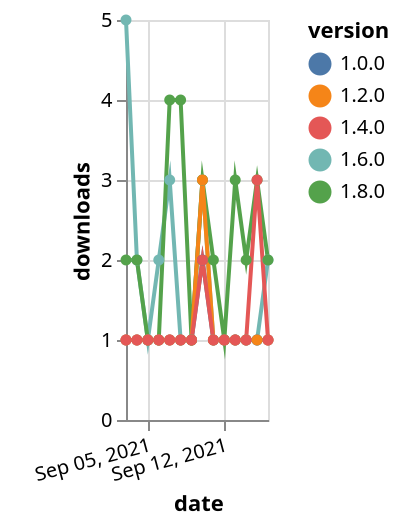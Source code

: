 {"$schema": "https://vega.github.io/schema/vega-lite/v5.json", "description": "A simple bar chart with embedded data.", "data": {"values": [{"date": "2021-09-03", "total": 934, "delta": 5, "version": "1.6.0"}, {"date": "2021-09-04", "total": 936, "delta": 2, "version": "1.6.0"}, {"date": "2021-09-05", "total": 937, "delta": 1, "version": "1.6.0"}, {"date": "2021-09-06", "total": 939, "delta": 2, "version": "1.6.0"}, {"date": "2021-09-07", "total": 942, "delta": 3, "version": "1.6.0"}, {"date": "2021-09-08", "total": 943, "delta": 1, "version": "1.6.0"}, {"date": "2021-09-09", "total": 944, "delta": 1, "version": "1.6.0"}, {"date": "2021-09-10", "total": 947, "delta": 3, "version": "1.6.0"}, {"date": "2021-09-11", "total": 948, "delta": 1, "version": "1.6.0"}, {"date": "2021-09-12", "total": 949, "delta": 1, "version": "1.6.0"}, {"date": "2021-09-13", "total": 950, "delta": 1, "version": "1.6.0"}, {"date": "2021-09-14", "total": 951, "delta": 1, "version": "1.6.0"}, {"date": "2021-09-15", "total": 952, "delta": 1, "version": "1.6.0"}, {"date": "2021-09-16", "total": 954, "delta": 2, "version": "1.6.0"}, {"date": "2021-09-03", "total": 169, "delta": 2, "version": "1.8.0"}, {"date": "2021-09-04", "total": 171, "delta": 2, "version": "1.8.0"}, {"date": "2021-09-05", "total": 172, "delta": 1, "version": "1.8.0"}, {"date": "2021-09-06", "total": 173, "delta": 1, "version": "1.8.0"}, {"date": "2021-09-07", "total": 177, "delta": 4, "version": "1.8.0"}, {"date": "2021-09-08", "total": 181, "delta": 4, "version": "1.8.0"}, {"date": "2021-09-09", "total": 182, "delta": 1, "version": "1.8.0"}, {"date": "2021-09-10", "total": 185, "delta": 3, "version": "1.8.0"}, {"date": "2021-09-11", "total": 187, "delta": 2, "version": "1.8.0"}, {"date": "2021-09-12", "total": 188, "delta": 1, "version": "1.8.0"}, {"date": "2021-09-13", "total": 191, "delta": 3, "version": "1.8.0"}, {"date": "2021-09-14", "total": 193, "delta": 2, "version": "1.8.0"}, {"date": "2021-09-15", "total": 196, "delta": 3, "version": "1.8.0"}, {"date": "2021-09-16", "total": 198, "delta": 2, "version": "1.8.0"}, {"date": "2021-09-03", "total": 219, "delta": 1, "version": "1.0.0"}, {"date": "2021-09-04", "total": 220, "delta": 1, "version": "1.0.0"}, {"date": "2021-09-05", "total": 221, "delta": 1, "version": "1.0.0"}, {"date": "2021-09-06", "total": 222, "delta": 1, "version": "1.0.0"}, {"date": "2021-09-07", "total": 223, "delta": 1, "version": "1.0.0"}, {"date": "2021-09-08", "total": 224, "delta": 1, "version": "1.0.0"}, {"date": "2021-09-09", "total": 225, "delta": 1, "version": "1.0.0"}, {"date": "2021-09-10", "total": 227, "delta": 2, "version": "1.0.0"}, {"date": "2021-09-11", "total": 228, "delta": 1, "version": "1.0.0"}, {"date": "2021-09-12", "total": 229, "delta": 1, "version": "1.0.0"}, {"date": "2021-09-13", "total": 230, "delta": 1, "version": "1.0.0"}, {"date": "2021-09-14", "total": 231, "delta": 1, "version": "1.0.0"}, {"date": "2021-09-15", "total": 232, "delta": 1, "version": "1.0.0"}, {"date": "2021-09-16", "total": 233, "delta": 1, "version": "1.0.0"}, {"date": "2021-09-03", "total": 706, "delta": 1, "version": "1.2.0"}, {"date": "2021-09-04", "total": 707, "delta": 1, "version": "1.2.0"}, {"date": "2021-09-05", "total": 708, "delta": 1, "version": "1.2.0"}, {"date": "2021-09-06", "total": 709, "delta": 1, "version": "1.2.0"}, {"date": "2021-09-07", "total": 710, "delta": 1, "version": "1.2.0"}, {"date": "2021-09-08", "total": 711, "delta": 1, "version": "1.2.0"}, {"date": "2021-09-09", "total": 712, "delta": 1, "version": "1.2.0"}, {"date": "2021-09-10", "total": 715, "delta": 3, "version": "1.2.0"}, {"date": "2021-09-11", "total": 716, "delta": 1, "version": "1.2.0"}, {"date": "2021-09-12", "total": 717, "delta": 1, "version": "1.2.0"}, {"date": "2021-09-13", "total": 718, "delta": 1, "version": "1.2.0"}, {"date": "2021-09-14", "total": 719, "delta": 1, "version": "1.2.0"}, {"date": "2021-09-15", "total": 720, "delta": 1, "version": "1.2.0"}, {"date": "2021-09-16", "total": 721, "delta": 1, "version": "1.2.0"}, {"date": "2021-09-03", "total": 432, "delta": 1, "version": "1.4.0"}, {"date": "2021-09-04", "total": 433, "delta": 1, "version": "1.4.0"}, {"date": "2021-09-05", "total": 434, "delta": 1, "version": "1.4.0"}, {"date": "2021-09-06", "total": 435, "delta": 1, "version": "1.4.0"}, {"date": "2021-09-07", "total": 436, "delta": 1, "version": "1.4.0"}, {"date": "2021-09-08", "total": 437, "delta": 1, "version": "1.4.0"}, {"date": "2021-09-09", "total": 438, "delta": 1, "version": "1.4.0"}, {"date": "2021-09-10", "total": 440, "delta": 2, "version": "1.4.0"}, {"date": "2021-09-11", "total": 441, "delta": 1, "version": "1.4.0"}, {"date": "2021-09-12", "total": 442, "delta": 1, "version": "1.4.0"}, {"date": "2021-09-13", "total": 443, "delta": 1, "version": "1.4.0"}, {"date": "2021-09-14", "total": 444, "delta": 1, "version": "1.4.0"}, {"date": "2021-09-15", "total": 447, "delta": 3, "version": "1.4.0"}, {"date": "2021-09-16", "total": 448, "delta": 1, "version": "1.4.0"}]}, "width": "container", "mark": {"type": "line", "point": {"filled": true}}, "encoding": {"x": {"field": "date", "type": "temporal", "timeUnit": "yearmonthdate", "title": "date", "axis": {"labelAngle": -15}}, "y": {"field": "delta", "type": "quantitative", "title": "downloads"}, "color": {"field": "version", "type": "nominal"}, "tooltip": {"field": "delta"}}}